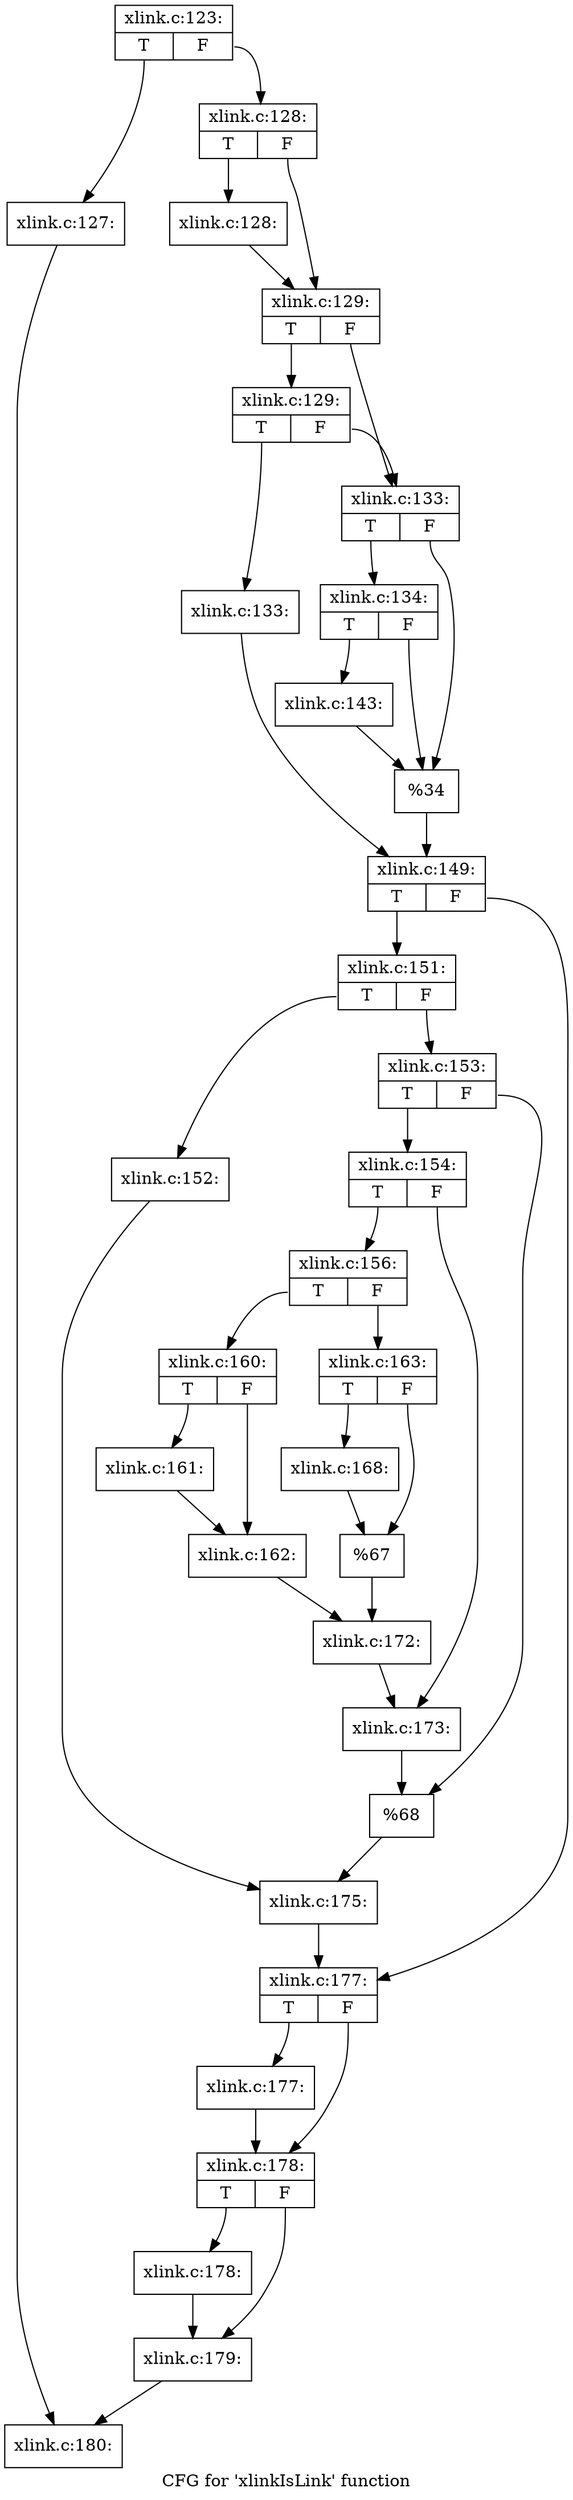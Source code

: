 digraph "CFG for 'xlinkIsLink' function" {
	label="CFG for 'xlinkIsLink' function";

	Node0x4600cb0 [shape=record,label="{xlink.c:123:|{<s0>T|<s1>F}}"];
	Node0x4600cb0:s0 -> Node0x48a7bd0;
	Node0x4600cb0:s1 -> Node0x48a7c20;
	Node0x48a7bd0 [shape=record,label="{xlink.c:127:}"];
	Node0x48a7bd0 -> Node0x4600fe0;
	Node0x48a7c20 [shape=record,label="{xlink.c:128:|{<s0>T|<s1>F}}"];
	Node0x48a7c20:s0 -> Node0x48a80e0;
	Node0x48a7c20:s1 -> Node0x48a8130;
	Node0x48a80e0 [shape=record,label="{xlink.c:128:}"];
	Node0x48a80e0 -> Node0x48a8130;
	Node0x48a8130 [shape=record,label="{xlink.c:129:|{<s0>T|<s1>F}}"];
	Node0x48a8130:s0 -> Node0x48a8ab0;
	Node0x48a8130:s1 -> Node0x48a8a60;
	Node0x48a8ab0 [shape=record,label="{xlink.c:129:|{<s0>T|<s1>F}}"];
	Node0x48a8ab0:s0 -> Node0x48a89c0;
	Node0x48a8ab0:s1 -> Node0x48a8a60;
	Node0x48a89c0 [shape=record,label="{xlink.c:133:}"];
	Node0x48a89c0 -> Node0x48a8a10;
	Node0x48a8a60 [shape=record,label="{xlink.c:133:|{<s0>T|<s1>F}}"];
	Node0x48a8a60:s0 -> Node0x48a93d0;
	Node0x48a8a60:s1 -> Node0x48a9380;
	Node0x48a93d0 [shape=record,label="{xlink.c:134:|{<s0>T|<s1>F}}"];
	Node0x48a93d0:s0 -> Node0x489c980;
	Node0x48a93d0:s1 -> Node0x48a9380;
	Node0x489c980 [shape=record,label="{xlink.c:143:}"];
	Node0x489c980 -> Node0x48a9380;
	Node0x48a9380 [shape=record,label="{%34}"];
	Node0x48a9380 -> Node0x48a8a10;
	Node0x48a8a10 [shape=record,label="{xlink.c:149:|{<s0>T|<s1>F}}"];
	Node0x48a8a10:s0 -> Node0x488e700;
	Node0x48a8a10:s1 -> Node0x48ae8f0;
	Node0x488e700 [shape=record,label="{xlink.c:151:|{<s0>T|<s1>F}}"];
	Node0x488e700:s0 -> Node0x48ab490;
	Node0x488e700:s1 -> Node0x48ab530;
	Node0x48ab490 [shape=record,label="{xlink.c:152:}"];
	Node0x48ab490 -> Node0x48ab4e0;
	Node0x48ab530 [shape=record,label="{xlink.c:153:|{<s0>T|<s1>F}}"];
	Node0x48ab530:s0 -> Node0x48af1b0;
	Node0x48ab530:s1 -> Node0x48af200;
	Node0x48af1b0 [shape=record,label="{xlink.c:154:|{<s0>T|<s1>F}}"];
	Node0x48af1b0:s0 -> Node0x48afba0;
	Node0x48af1b0:s1 -> Node0x48afbf0;
	Node0x48afba0 [shape=record,label="{xlink.c:156:|{<s0>T|<s1>F}}"];
	Node0x48afba0:s0 -> Node0x48aa0e0;
	Node0x48afba0:s1 -> Node0x48b0ff0;
	Node0x48aa0e0 [shape=record,label="{xlink.c:160:|{<s0>T|<s1>F}}"];
	Node0x48aa0e0:s0 -> Node0x48b1210;
	Node0x48aa0e0:s1 -> Node0x48b1260;
	Node0x48b1210 [shape=record,label="{xlink.c:161:}"];
	Node0x48b1210 -> Node0x48b1260;
	Node0x48b1260 [shape=record,label="{xlink.c:162:}"];
	Node0x48b1260 -> Node0x48b0ba0;
	Node0x48b0ff0 [shape=record,label="{xlink.c:163:|{<s0>T|<s1>F}}"];
	Node0x48b0ff0:s0 -> Node0x48b2240;
	Node0x48b0ff0:s1 -> Node0x48b2570;
	Node0x48b2240 [shape=record,label="{xlink.c:168:}"];
	Node0x48b2240 -> Node0x48b2570;
	Node0x48b2570 [shape=record,label="{%67}"];
	Node0x48b2570 -> Node0x48b0ba0;
	Node0x48b0ba0 [shape=record,label="{xlink.c:172:}"];
	Node0x48b0ba0 -> Node0x48afbf0;
	Node0x48afbf0 [shape=record,label="{xlink.c:173:}"];
	Node0x48afbf0 -> Node0x48af200;
	Node0x48af200 [shape=record,label="{%68}"];
	Node0x48af200 -> Node0x48ab4e0;
	Node0x48ab4e0 [shape=record,label="{xlink.c:175:}"];
	Node0x48ab4e0 -> Node0x48ae8f0;
	Node0x48ae8f0 [shape=record,label="{xlink.c:177:|{<s0>T|<s1>F}}"];
	Node0x48ae8f0:s0 -> Node0x48aebb0;
	Node0x48ae8f0:s1 -> Node0x48aec00;
	Node0x48aebb0 [shape=record,label="{xlink.c:177:}"];
	Node0x48aebb0 -> Node0x48aec00;
	Node0x48aec00 [shape=record,label="{xlink.c:178:|{<s0>T|<s1>F}}"];
	Node0x48aec00:s0 -> Node0x48a9270;
	Node0x48aec00:s1 -> Node0x48a92c0;
	Node0x48a9270 [shape=record,label="{xlink.c:178:}"];
	Node0x48a9270 -> Node0x48a92c0;
	Node0x48a92c0 [shape=record,label="{xlink.c:179:}"];
	Node0x48a92c0 -> Node0x4600fe0;
	Node0x4600fe0 [shape=record,label="{xlink.c:180:}"];
}
